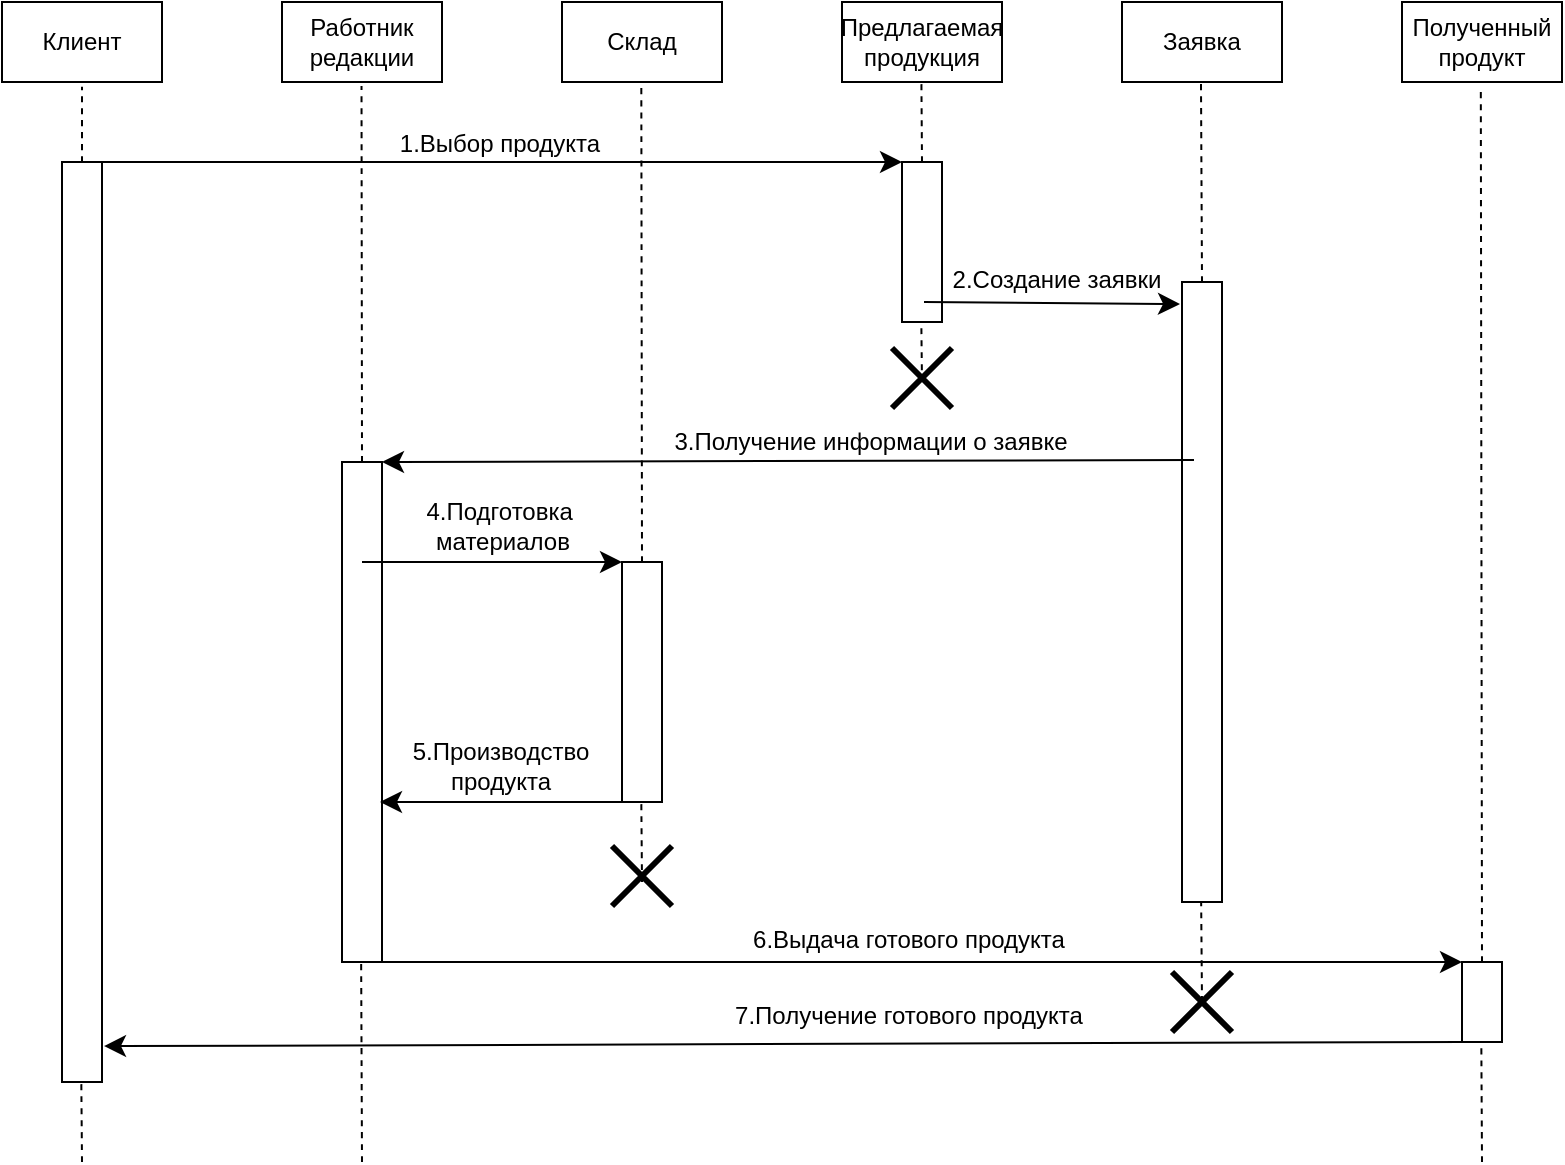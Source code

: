 <mxfile version="24.8.4">
  <diagram name="Страница — 1" id="IqtMi52bCCeb-jUrSkYr">
    <mxGraphModel dx="1355" dy="659" grid="0" gridSize="10" guides="1" tooltips="1" connect="1" arrows="1" fold="1" page="1" pageScale="1" pageWidth="827" pageHeight="1169" math="0" shadow="0">
      <root>
        <mxCell id="0" />
        <mxCell id="1" parent="0" />
        <mxCell id="VjBMBiwkj6nF564_v9z5-1" value="Клиент" style="rounded=0;whiteSpace=wrap;html=1;" parent="1" vertex="1">
          <mxGeometry x="40" y="200" width="80" height="40" as="geometry" />
        </mxCell>
        <mxCell id="VjBMBiwkj6nF564_v9z5-2" value="Работник&lt;div&gt;редакции&lt;/div&gt;" style="rounded=0;whiteSpace=wrap;html=1;" parent="1" vertex="1">
          <mxGeometry x="180" y="200" width="80" height="40" as="geometry" />
        </mxCell>
        <mxCell id="VjBMBiwkj6nF564_v9z5-3" value="Склад" style="rounded=0;whiteSpace=wrap;html=1;" parent="1" vertex="1">
          <mxGeometry x="320" y="200" width="80" height="40" as="geometry" />
        </mxCell>
        <mxCell id="VjBMBiwkj6nF564_v9z5-4" value="Предлагаемая продукция" style="rounded=0;whiteSpace=wrap;html=1;" parent="1" vertex="1">
          <mxGeometry x="460" y="200" width="80" height="40" as="geometry" />
        </mxCell>
        <mxCell id="VjBMBiwkj6nF564_v9z5-5" value="Заявка" style="rounded=0;whiteSpace=wrap;html=1;" parent="1" vertex="1">
          <mxGeometry x="600" y="200" width="80" height="40" as="geometry" />
        </mxCell>
        <mxCell id="VjBMBiwkj6nF564_v9z5-6" value="Полученный&lt;div&gt;продукт&lt;/div&gt;" style="rounded=0;whiteSpace=wrap;html=1;" parent="1" vertex="1">
          <mxGeometry x="740" y="200" width="80" height="40" as="geometry" />
        </mxCell>
        <mxCell id="VjBMBiwkj6nF564_v9z5-7" value="" style="rounded=0;whiteSpace=wrap;html=1;" parent="1" vertex="1">
          <mxGeometry x="70" y="280" width="20" height="460" as="geometry" />
        </mxCell>
        <mxCell id="VjBMBiwkj6nF564_v9z5-8" value="" style="rounded=0;whiteSpace=wrap;html=1;" parent="1" vertex="1">
          <mxGeometry x="490" y="280" width="20" height="80" as="geometry" />
        </mxCell>
        <mxCell id="VjBMBiwkj6nF564_v9z5-9" value="" style="rounded=0;whiteSpace=wrap;html=1;" parent="1" vertex="1">
          <mxGeometry x="630" y="340" width="20" height="310" as="geometry" />
        </mxCell>
        <mxCell id="VjBMBiwkj6nF564_v9z5-10" value="" style="rounded=0;whiteSpace=wrap;html=1;" parent="1" vertex="1">
          <mxGeometry x="210" y="430" width="20" height="250" as="geometry" />
        </mxCell>
        <mxCell id="VjBMBiwkj6nF564_v9z5-11" value="" style="rounded=0;whiteSpace=wrap;html=1;" parent="1" vertex="1">
          <mxGeometry x="770" y="680" width="20" height="40" as="geometry" />
        </mxCell>
        <mxCell id="VjBMBiwkj6nF564_v9z5-12" value="" style="rounded=0;whiteSpace=wrap;html=1;" parent="1" vertex="1">
          <mxGeometry x="350" y="480" width="20" height="120" as="geometry" />
        </mxCell>
        <mxCell id="VjBMBiwkj6nF564_v9z5-13" value="" style="endArrow=classic;html=1;rounded=0;fontSize=12;startSize=8;endSize=8;curved=1;exitX=1;exitY=0;exitDx=0;exitDy=0;entryX=0;entryY=0;entryDx=0;entryDy=0;" parent="1" source="VjBMBiwkj6nF564_v9z5-7" target="VjBMBiwkj6nF564_v9z5-8" edge="1">
          <mxGeometry width="50" height="50" relative="1" as="geometry">
            <mxPoint x="420" y="400" as="sourcePoint" />
            <mxPoint x="470" y="350" as="targetPoint" />
          </mxGeometry>
        </mxCell>
        <mxCell id="VjBMBiwkj6nF564_v9z5-14" value="" style="endArrow=classic;html=1;rounded=0;fontSize=12;startSize=8;endSize=8;curved=1;" parent="1" edge="1">
          <mxGeometry width="50" height="50" relative="1" as="geometry">
            <mxPoint x="501" y="350" as="sourcePoint" />
            <mxPoint x="629" y="351" as="targetPoint" />
          </mxGeometry>
        </mxCell>
        <mxCell id="VjBMBiwkj6nF564_v9z5-15" value="" style="endArrow=classic;html=1;rounded=0;fontSize=12;startSize=8;endSize=8;curved=1;entryX=1;entryY=0;entryDx=0;entryDy=0;" parent="1" target="VjBMBiwkj6nF564_v9z5-10" edge="1">
          <mxGeometry width="50" height="50" relative="1" as="geometry">
            <mxPoint x="636" y="429" as="sourcePoint" />
            <mxPoint x="440" y="400" as="targetPoint" />
          </mxGeometry>
        </mxCell>
        <mxCell id="VjBMBiwkj6nF564_v9z5-16" value="" style="endArrow=classic;html=1;rounded=0;fontSize=12;startSize=8;endSize=8;curved=1;entryX=0;entryY=0;entryDx=0;entryDy=0;" parent="1" target="VjBMBiwkj6nF564_v9z5-12" edge="1">
          <mxGeometry width="50" height="50" relative="1" as="geometry">
            <mxPoint x="220" y="480" as="sourcePoint" />
            <mxPoint x="270" y="430" as="targetPoint" />
          </mxGeometry>
        </mxCell>
        <mxCell id="VjBMBiwkj6nF564_v9z5-17" value="" style="endArrow=classic;html=1;rounded=0;fontSize=12;startSize=8;endSize=8;curved=1;exitX=0;exitY=1;exitDx=0;exitDy=0;" parent="1" source="VjBMBiwkj6nF564_v9z5-12" edge="1">
          <mxGeometry width="50" height="50" relative="1" as="geometry">
            <mxPoint x="320" y="550" as="sourcePoint" />
            <mxPoint x="229" y="600" as="targetPoint" />
          </mxGeometry>
        </mxCell>
        <mxCell id="VjBMBiwkj6nF564_v9z5-18" value="" style="endArrow=classic;html=1;rounded=0;fontSize=12;startSize=8;endSize=8;curved=1;entryX=0;entryY=0;entryDx=0;entryDy=0;" parent="1" target="VjBMBiwkj6nF564_v9z5-11" edge="1">
          <mxGeometry width="50" height="50" relative="1" as="geometry">
            <mxPoint x="230" y="680" as="sourcePoint" />
            <mxPoint x="280" y="630" as="targetPoint" />
          </mxGeometry>
        </mxCell>
        <mxCell id="VjBMBiwkj6nF564_v9z5-19" value="" style="endArrow=classic;html=1;rounded=0;fontSize=12;startSize=8;endSize=8;curved=1;exitX=0;exitY=1;exitDx=0;exitDy=0;entryX=1.05;entryY=0.961;entryDx=0;entryDy=0;entryPerimeter=0;" parent="1" source="VjBMBiwkj6nF564_v9z5-11" target="VjBMBiwkj6nF564_v9z5-7" edge="1">
          <mxGeometry width="50" height="50" relative="1" as="geometry">
            <mxPoint x="450" y="660" as="sourcePoint" />
            <mxPoint x="170" y="720" as="targetPoint" />
          </mxGeometry>
        </mxCell>
        <mxCell id="VjBMBiwkj6nF564_v9z5-21" value="" style="endArrow=none;dashed=1;html=1;rounded=0;fontSize=12;startSize=8;endSize=8;curved=1;entryX=0.5;entryY=1.058;entryDx=0;entryDy=0;entryPerimeter=0;" parent="1" target="VjBMBiwkj6nF564_v9z5-1" edge="1">
          <mxGeometry width="50" height="50" relative="1" as="geometry">
            <mxPoint x="80" y="280" as="sourcePoint" />
            <mxPoint x="130" y="230" as="targetPoint" />
          </mxGeometry>
        </mxCell>
        <mxCell id="VjBMBiwkj6nF564_v9z5-23" value="" style="endArrow=none;dashed=1;html=1;rounded=0;fontSize=12;startSize=8;endSize=8;curved=1;entryX=0.5;entryY=1.058;entryDx=0;entryDy=0;entryPerimeter=0;exitX=0.5;exitY=0;exitDx=0;exitDy=0;" parent="1" source="VjBMBiwkj6nF564_v9z5-10" edge="1">
          <mxGeometry width="50" height="50" relative="1" as="geometry">
            <mxPoint x="219.76" y="280" as="sourcePoint" />
            <mxPoint x="219.76" y="242" as="targetPoint" />
          </mxGeometry>
        </mxCell>
        <mxCell id="VjBMBiwkj6nF564_v9z5-24" value="" style="endArrow=none;dashed=1;html=1;rounded=0;fontSize=12;startSize=8;endSize=8;curved=1;entryX=0.5;entryY=1.058;entryDx=0;entryDy=0;entryPerimeter=0;" parent="1" edge="1">
          <mxGeometry width="50" height="50" relative="1" as="geometry">
            <mxPoint x="220" y="780" as="sourcePoint" />
            <mxPoint x="219.58" y="680" as="targetPoint" />
          </mxGeometry>
        </mxCell>
        <mxCell id="VjBMBiwkj6nF564_v9z5-25" value="" style="endArrow=none;dashed=1;html=1;rounded=0;fontSize=12;startSize=8;endSize=8;curved=1;entryX=0.5;entryY=1.058;entryDx=0;entryDy=0;entryPerimeter=0;" parent="1" edge="1">
          <mxGeometry width="50" height="50" relative="1" as="geometry">
            <mxPoint x="80" y="780" as="sourcePoint" />
            <mxPoint x="79.66" y="740" as="targetPoint" />
          </mxGeometry>
        </mxCell>
        <mxCell id="VjBMBiwkj6nF564_v9z5-26" value="" style="endArrow=none;dashed=1;html=1;rounded=0;fontSize=12;startSize=8;endSize=8;curved=1;entryX=0.5;entryY=1.058;entryDx=0;entryDy=0;entryPerimeter=0;exitX=0.5;exitY=0;exitDx=0;exitDy=0;" parent="1" source="VjBMBiwkj6nF564_v9z5-12" edge="1">
          <mxGeometry width="50" height="50" relative="1" as="geometry">
            <mxPoint x="359.9" y="400" as="sourcePoint" />
            <mxPoint x="359.66" y="242" as="targetPoint" />
          </mxGeometry>
        </mxCell>
        <mxCell id="VjBMBiwkj6nF564_v9z5-27" value="" style="endArrow=none;dashed=1;html=1;rounded=0;fontSize=12;startSize=8;endSize=8;curved=1;entryX=0.5;entryY=1.058;entryDx=0;entryDy=0;entryPerimeter=0;" parent="1" edge="1">
          <mxGeometry width="50" height="50" relative="1" as="geometry">
            <mxPoint x="360" y="640" as="sourcePoint" />
            <mxPoint x="359.66" y="600" as="targetPoint" />
          </mxGeometry>
        </mxCell>
        <mxCell id="VjBMBiwkj6nF564_v9z5-28" value="" style="endArrow=none;dashed=1;html=1;rounded=0;fontSize=12;startSize=8;endSize=8;curved=1;entryX=0.5;entryY=1.058;entryDx=0;entryDy=0;entryPerimeter=0;" parent="1" edge="1">
          <mxGeometry width="50" height="50" relative="1" as="geometry">
            <mxPoint x="640" y="700" as="sourcePoint" />
            <mxPoint x="639.58" y="650" as="targetPoint" />
          </mxGeometry>
        </mxCell>
        <mxCell id="VjBMBiwkj6nF564_v9z5-29" value="" style="endArrow=none;dashed=1;html=1;rounded=0;fontSize=12;startSize=8;endSize=8;curved=1;entryX=0.5;entryY=1.058;entryDx=0;entryDy=0;entryPerimeter=0;exitX=0.5;exitY=0;exitDx=0;exitDy=0;" parent="1" source="VjBMBiwkj6nF564_v9z5-11" edge="1">
          <mxGeometry width="50" height="50" relative="1" as="geometry">
            <mxPoint x="779.65" y="400" as="sourcePoint" />
            <mxPoint x="779.41" y="242" as="targetPoint" />
          </mxGeometry>
        </mxCell>
        <mxCell id="VjBMBiwkj6nF564_v9z5-30" value="" style="endArrow=none;dashed=1;html=1;rounded=0;fontSize=12;startSize=8;endSize=8;curved=1;entryX=0.5;entryY=1.058;entryDx=0;entryDy=0;entryPerimeter=0;" parent="1" edge="1">
          <mxGeometry width="50" height="50" relative="1" as="geometry">
            <mxPoint x="780" y="780" as="sourcePoint" />
            <mxPoint x="779.66" y="720" as="targetPoint" />
          </mxGeometry>
        </mxCell>
        <mxCell id="VjBMBiwkj6nF564_v9z5-31" value="" style="endArrow=none;dashed=1;html=1;rounded=0;fontSize=12;startSize=8;endSize=8;curved=1;entryX=0.5;entryY=1.058;entryDx=0;entryDy=0;entryPerimeter=0;" parent="1" edge="1">
          <mxGeometry width="50" height="50" relative="1" as="geometry">
            <mxPoint x="640" y="340" as="sourcePoint" />
            <mxPoint x="639.5" y="241" as="targetPoint" />
          </mxGeometry>
        </mxCell>
        <mxCell id="VjBMBiwkj6nF564_v9z5-32" value="" style="endArrow=none;dashed=1;html=1;rounded=0;fontSize=12;startSize=8;endSize=8;curved=1;entryX=0.5;entryY=1.058;entryDx=0;entryDy=0;entryPerimeter=0;" parent="1" edge="1">
          <mxGeometry width="50" height="50" relative="1" as="geometry">
            <mxPoint x="500" y="280" as="sourcePoint" />
            <mxPoint x="499.71" y="240" as="targetPoint" />
          </mxGeometry>
        </mxCell>
        <mxCell id="VjBMBiwkj6nF564_v9z5-33" value="&lt;font style=&quot;font-size: 12px;&quot;&gt;1.Выбор продукта&lt;/font&gt;" style="text;html=1;align=center;verticalAlign=middle;whiteSpace=wrap;rounded=0;fontSize=16;" parent="1" vertex="1">
          <mxGeometry x="219" y="254" width="140" height="30" as="geometry" />
        </mxCell>
        <mxCell id="VjBMBiwkj6nF564_v9z5-34" value="&lt;font style=&quot;font-size: 12px;&quot;&gt;2.Создание заявки&lt;/font&gt;" style="text;html=1;align=center;verticalAlign=middle;resizable=0;points=[];autosize=1;strokeColor=none;fillColor=none;fontSize=16;" parent="1" vertex="1">
          <mxGeometry x="502" y="322" width="130" height="30" as="geometry" />
        </mxCell>
        <mxCell id="VjBMBiwkj6nF564_v9z5-35" value="&lt;font style=&quot;font-size: 12px;&quot;&gt;3.Получение информации о заявке&lt;/font&gt;" style="text;html=1;align=center;verticalAlign=middle;resizable=0;points=[];autosize=1;strokeColor=none;fillColor=none;fontSize=16;" parent="1" vertex="1">
          <mxGeometry x="364" y="403" width="220" height="30" as="geometry" />
        </mxCell>
        <mxCell id="VjBMBiwkj6nF564_v9z5-36" value="&lt;font style=&quot;font-size: 12px;&quot;&gt;4.Подготовка&amp;nbsp;&lt;/font&gt;&lt;div style=&quot;font-size: 12px;&quot;&gt;&lt;font style=&quot;font-size: 12px;&quot;&gt;материалов&lt;/font&gt;&lt;/div&gt;" style="text;html=1;align=center;verticalAlign=middle;resizable=0;points=[];autosize=1;strokeColor=none;fillColor=none;fontSize=16;" parent="1" vertex="1">
          <mxGeometry x="240" y="435" width="100" height="50" as="geometry" />
        </mxCell>
        <mxCell id="VjBMBiwkj6nF564_v9z5-37" value="&lt;font style=&quot;font-size: 12px;&quot;&gt;5.Производство&lt;/font&gt;&lt;div style=&quot;font-size: 12px;&quot;&gt;&lt;font style=&quot;font-size: 12px;&quot;&gt;продукта&lt;/font&gt;&lt;/div&gt;" style="text;html=1;align=center;verticalAlign=middle;resizable=0;points=[];autosize=1;strokeColor=none;fillColor=none;fontSize=16;" parent="1" vertex="1">
          <mxGeometry x="234" y="555" width="110" height="50" as="geometry" />
        </mxCell>
        <mxCell id="VjBMBiwkj6nF564_v9z5-38" value="&lt;font style=&quot;font-size: 12px;&quot;&gt;6.Выдача готового продукта&lt;/font&gt;" style="text;html=1;align=center;verticalAlign=middle;resizable=0;points=[];autosize=1;strokeColor=none;fillColor=none;fontSize=16;" parent="1" vertex="1">
          <mxGeometry x="403" y="652" width="180" height="30" as="geometry" />
        </mxCell>
        <mxCell id="VjBMBiwkj6nF564_v9z5-39" value="&lt;font style=&quot;font-size: 12px;&quot;&gt;7.Получение готового продукта&lt;/font&gt;" style="text;html=1;align=center;verticalAlign=middle;resizable=0;points=[];autosize=1;strokeColor=none;fillColor=none;fontSize=16;" parent="1" vertex="1">
          <mxGeometry x="393" y="690" width="200" height="30" as="geometry" />
        </mxCell>
        <mxCell id="VjBMBiwkj6nF564_v9z5-47" value="" style="shape=umlDestroy;whiteSpace=wrap;html=1;strokeWidth=3;targetShapes=umlLifeline;" parent="1" vertex="1">
          <mxGeometry x="625" y="685" width="30" height="30" as="geometry" />
        </mxCell>
        <mxCell id="VjBMBiwkj6nF564_v9z5-48" value="" style="shape=umlDestroy;whiteSpace=wrap;html=1;strokeWidth=3;targetShapes=umlLifeline;" parent="1" vertex="1">
          <mxGeometry x="345" y="622" width="30" height="30" as="geometry" />
        </mxCell>
        <mxCell id="VjBMBiwkj6nF564_v9z5-51" value="" style="endArrow=none;dashed=1;html=1;rounded=0;fontSize=12;startSize=8;endSize=8;curved=1;entryX=0.5;entryY=1.058;entryDx=0;entryDy=0;entryPerimeter=0;" parent="1" edge="1">
          <mxGeometry width="50" height="50" relative="1" as="geometry">
            <mxPoint x="500" y="390" as="sourcePoint" />
            <mxPoint x="499.66" y="360" as="targetPoint" />
          </mxGeometry>
        </mxCell>
        <mxCell id="VjBMBiwkj6nF564_v9z5-52" value="" style="shape=umlDestroy;whiteSpace=wrap;html=1;strokeWidth=3;targetShapes=umlLifeline;" parent="1" vertex="1">
          <mxGeometry x="485" y="373" width="30" height="30" as="geometry" />
        </mxCell>
      </root>
    </mxGraphModel>
  </diagram>
</mxfile>
